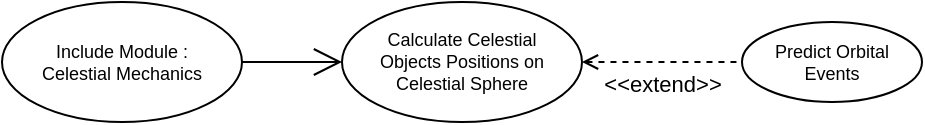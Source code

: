 <mxfile version="24.6.1" type="device">
  <diagram name="Page-1" id="JFPJkxZZSjxiJD6og031">
    <mxGraphModel dx="-61" dy="1629" grid="1" gridSize="10" guides="1" tooltips="1" connect="1" arrows="1" fold="1" page="1" pageScale="1" pageWidth="850" pageHeight="1100" math="0" shadow="0">
      <root>
        <mxCell id="0" />
        <mxCell id="1" parent="0" />
        <mxCell id="_TZs-UMcsAIsMrrE9qfW-36" value="Include Module :&lt;div&gt;Celestial Mechanics&lt;/div&gt;" style="ellipse;whiteSpace=wrap;html=1;fontSize=9;" parent="1" vertex="1">
          <mxGeometry x="1070" y="-310" width="120" height="60" as="geometry" />
        </mxCell>
        <mxCell id="_TZs-UMcsAIsMrrE9qfW-37" value="Calculate Celestial&lt;div&gt;Objects Positions on&lt;div&gt;Celestial Sphere&lt;/div&gt;&lt;/div&gt;" style="ellipse;whiteSpace=wrap;html=1;fontSize=9;" parent="1" vertex="1">
          <mxGeometry x="1240" y="-310" width="120" height="60" as="geometry" />
        </mxCell>
        <mxCell id="_TZs-UMcsAIsMrrE9qfW-38" value="" style="endArrow=open;endFill=1;endSize=12;html=1;rounded=0;exitX=1;exitY=0.5;exitDx=0;exitDy=0;entryX=0;entryY=0.5;entryDx=0;entryDy=0;" parent="1" source="_TZs-UMcsAIsMrrE9qfW-36" target="_TZs-UMcsAIsMrrE9qfW-37" edge="1">
          <mxGeometry width="160" relative="1" as="geometry">
            <mxPoint x="1170" y="-370" as="sourcePoint" />
            <mxPoint x="1260" y="-410" as="targetPoint" />
          </mxGeometry>
        </mxCell>
        <mxCell id="_TZs-UMcsAIsMrrE9qfW-39" value="Predict Orbital&lt;div&gt;Events&lt;/div&gt;" style="ellipse;whiteSpace=wrap;html=1;fontSize=9;" parent="1" vertex="1">
          <mxGeometry x="1440" y="-300" width="90" height="40" as="geometry" />
        </mxCell>
        <mxCell id="_TZs-UMcsAIsMrrE9qfW-40" value="&amp;lt;&amp;lt;extend&amp;gt;&amp;gt;" style="html=1;verticalAlign=bottom;labelBackgroundColor=none;endArrow=none;endFill=0;dashed=1;rounded=0;exitX=1;exitY=0.5;exitDx=0;exitDy=0;entryX=0;entryY=0.5;entryDx=0;entryDy=0;startArrow=open;startFill=0;" parent="1" source="_TZs-UMcsAIsMrrE9qfW-37" target="_TZs-UMcsAIsMrrE9qfW-39" edge="1">
          <mxGeometry y="-20" width="160" relative="1" as="geometry">
            <mxPoint x="1370" y="-228" as="sourcePoint" />
            <mxPoint x="1436" y="-260" as="targetPoint" />
            <mxPoint as="offset" />
          </mxGeometry>
        </mxCell>
      </root>
    </mxGraphModel>
  </diagram>
</mxfile>
